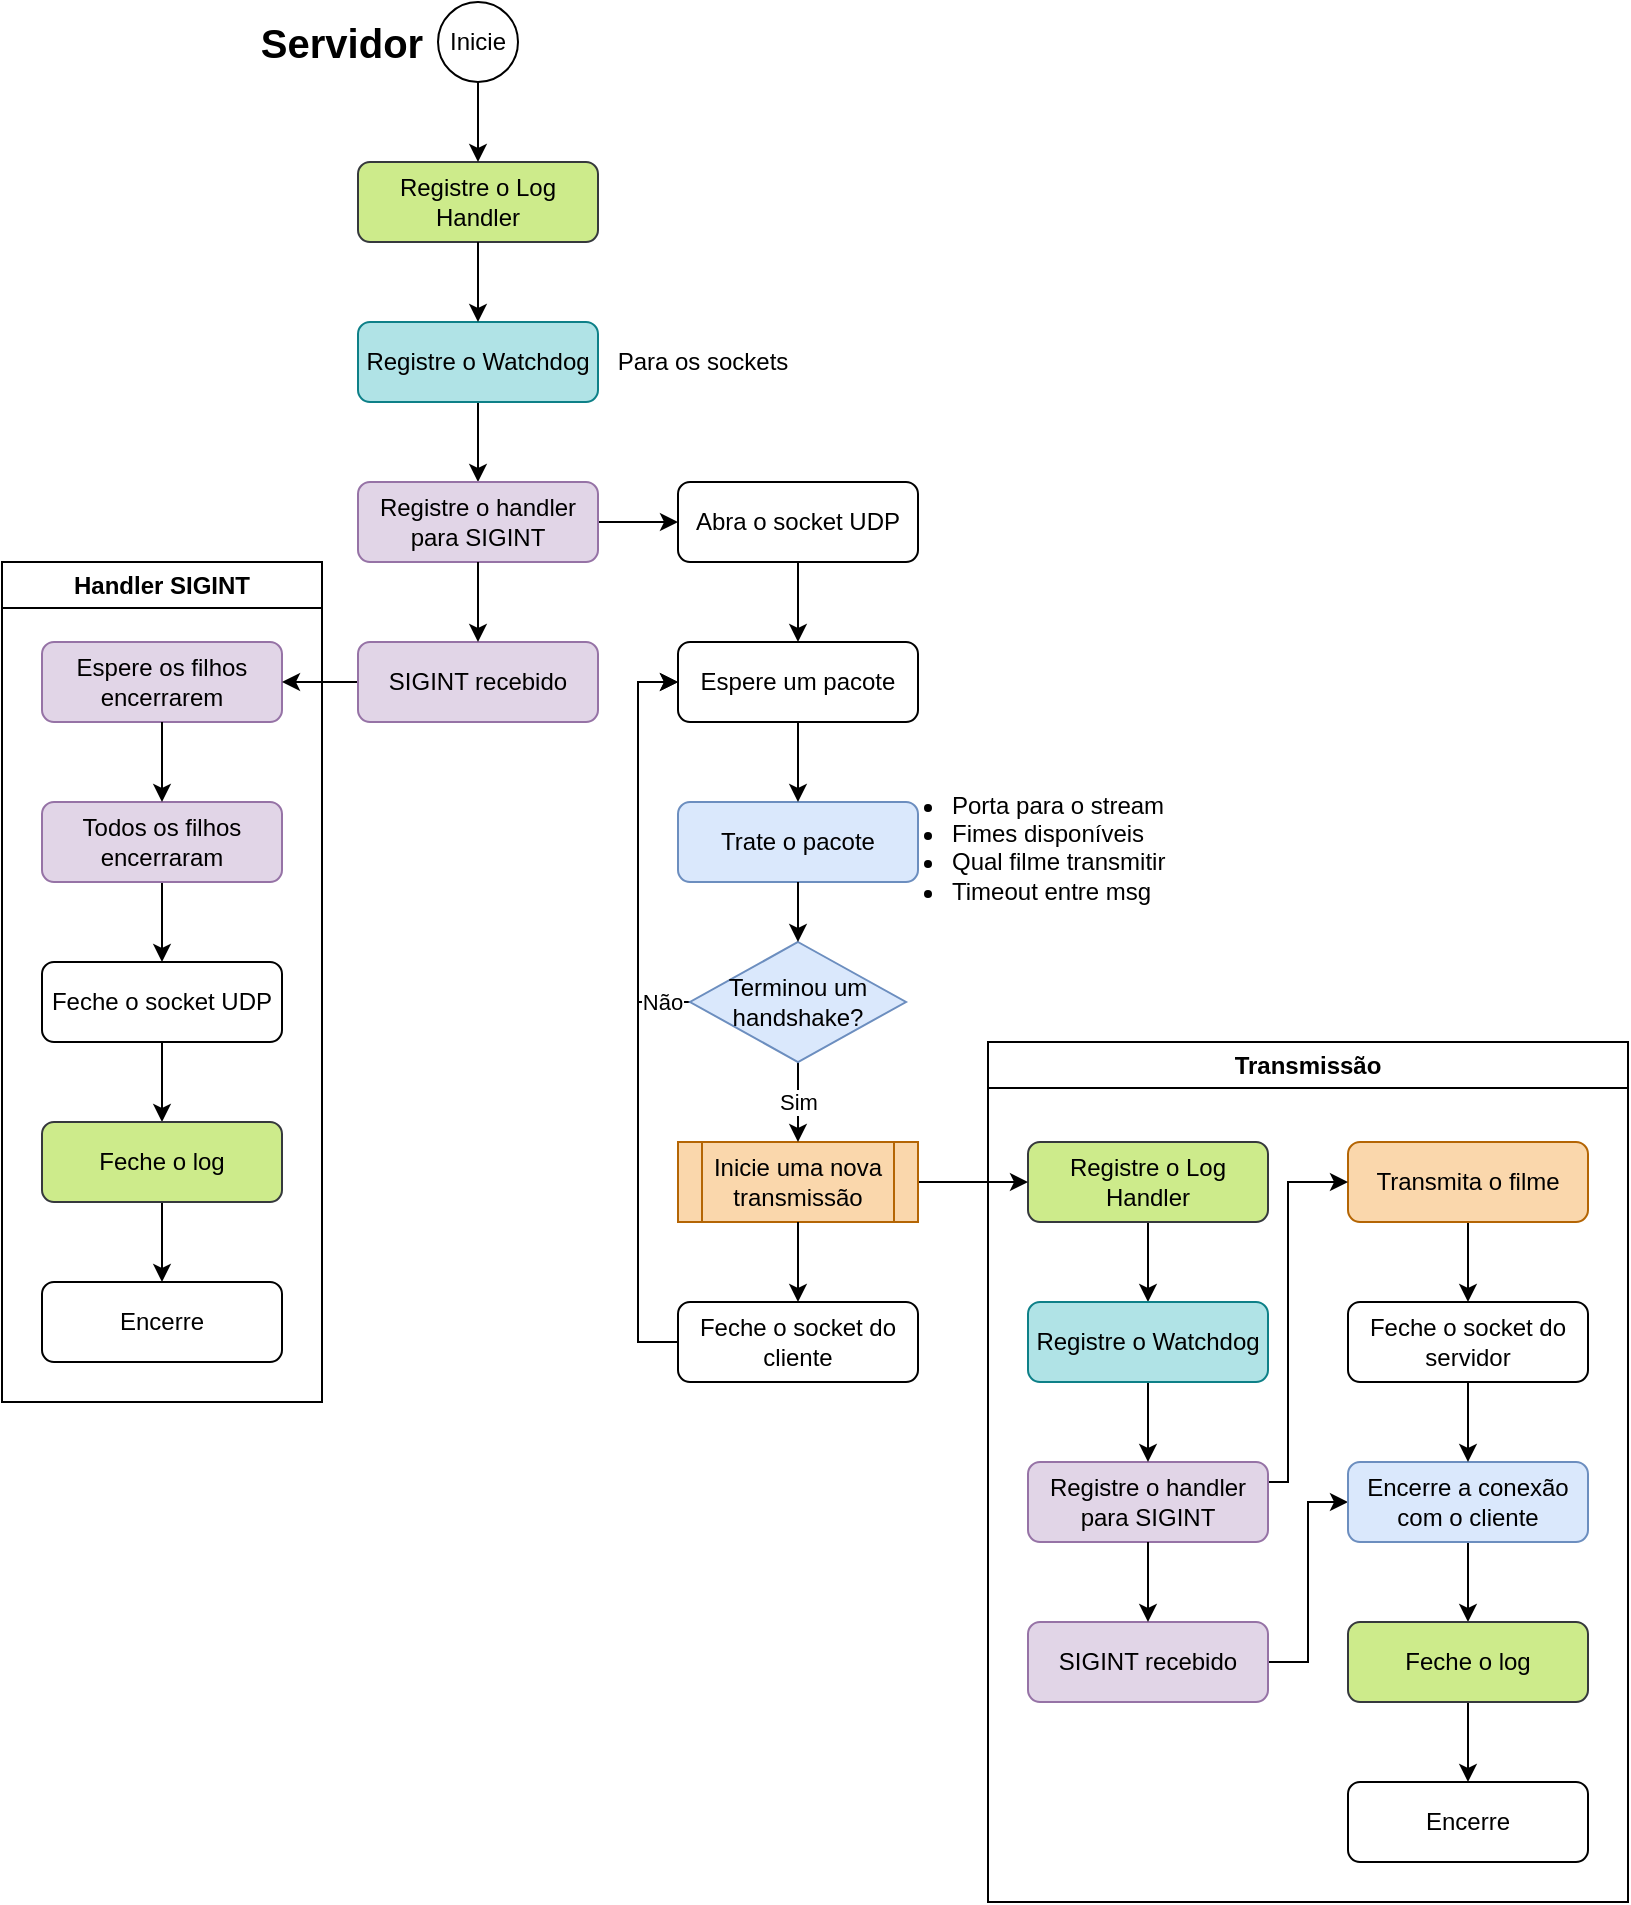 <mxfile version="22.0.4" type="github" pages="6">
  <diagram name="Servidor" id="ynFxNo4VnXaIg0oJXaSw">
    <mxGraphModel dx="940" dy="525" grid="1" gridSize="10" guides="1" tooltips="1" connect="1" arrows="1" fold="1" page="1" pageScale="1" pageWidth="850" pageHeight="1100" math="0" shadow="0">
      <root>
        <mxCell id="0" />
        <mxCell id="1" parent="0" />
        <mxCell id="qft5Hnbvip94xZei00_H-5" value="" style="edgeStyle=orthogonalEdgeStyle;rounded=0;orthogonalLoop=1;jettySize=auto;html=1;" edge="1" parent="1" source="qft5Hnbvip94xZei00_H-2" target="COrj-0BqQYtJM2jaXJOM-63">
          <mxGeometry relative="1" as="geometry" />
        </mxCell>
        <mxCell id="COrj-0BqQYtJM2jaXJOM-3" value="&lt;b&gt;&lt;font style=&quot;font-size: 20px;&quot;&gt;Servidor&lt;/font&gt;&lt;/b&gt;" style="text;html=1;strokeColor=none;fillColor=none;align=center;verticalAlign=middle;whiteSpace=wrap;rounded=0;" vertex="1" parent="1">
          <mxGeometry x="170" y="45" width="60" height="30" as="geometry" />
        </mxCell>
        <mxCell id="COrj-0BqQYtJM2jaXJOM-72" value="Inicie" style="ellipse;whiteSpace=wrap;html=1;" vertex="1" parent="1">
          <mxGeometry x="248" y="40" width="40" height="40" as="geometry" />
        </mxCell>
        <mxCell id="COrj-0BqQYtJM2jaXJOM-187" value="Registre o Log Handler" style="rounded=1;whiteSpace=wrap;html=1;fillColor=#cdeb8b;strokeColor=#36393d;" vertex="1" parent="1">
          <mxGeometry x="208" y="120" width="120" height="40" as="geometry" />
        </mxCell>
        <mxCell id="COrj-0BqQYtJM2jaXJOM-189" value="" style="edgeStyle=orthogonalEdgeStyle;rounded=0;orthogonalLoop=1;jettySize=auto;html=1;" edge="1" parent="1" source="COrj-0BqQYtJM2jaXJOM-72" target="COrj-0BqQYtJM2jaXJOM-187">
          <mxGeometry relative="1" as="geometry" />
        </mxCell>
        <mxCell id="qft5Hnbvip94xZei00_H-2" value="Registre o Watchdog" style="rounded=1;whiteSpace=wrap;html=1;fillColor=#b0e3e6;strokeColor=#0e8088;" vertex="1" parent="1">
          <mxGeometry x="208" y="200" width="120" height="40" as="geometry" />
        </mxCell>
        <mxCell id="qft5Hnbvip94xZei00_H-3" value="" style="edgeStyle=orthogonalEdgeStyle;rounded=0;orthogonalLoop=1;jettySize=auto;html=1;" edge="1" parent="1" source="COrj-0BqQYtJM2jaXJOM-187" target="qft5Hnbvip94xZei00_H-2">
          <mxGeometry relative="1" as="geometry" />
        </mxCell>
        <mxCell id="qft5Hnbvip94xZei00_H-4" value="Para os sockets" style="text;html=1;strokeColor=none;fillColor=none;align=center;verticalAlign=middle;whiteSpace=wrap;rounded=0;" vertex="1" parent="1">
          <mxGeometry x="328" y="205" width="105" height="30" as="geometry" />
        </mxCell>
        <mxCell id="COrj-0BqQYtJM2jaXJOM-262" value="Transmissão" style="swimlane;whiteSpace=wrap;html=1;" vertex="1" parent="1">
          <mxGeometry x="523" y="560" width="320" height="430" as="geometry" />
        </mxCell>
        <mxCell id="3zjMSeszQZtajCH8VEYc-3" style="edgeStyle=orthogonalEdgeStyle;rounded=0;orthogonalLoop=1;jettySize=auto;html=1;exitX=0.5;exitY=1;exitDx=0;exitDy=0;entryX=0.5;entryY=0;entryDx=0;entryDy=0;" edge="1" parent="COrj-0BqQYtJM2jaXJOM-262" source="COrj-0BqQYtJM2jaXJOM-240" target="3zjMSeszQZtajCH8VEYc-2">
          <mxGeometry relative="1" as="geometry" />
        </mxCell>
        <mxCell id="COrj-0BqQYtJM2jaXJOM-240" value="Transmita o filme" style="rounded=1;whiteSpace=wrap;html=1;fillColor=#fad7ac;strokeColor=#b46504;" vertex="1" parent="COrj-0BqQYtJM2jaXJOM-262">
          <mxGeometry x="180" y="50" width="120" height="40" as="geometry" />
        </mxCell>
        <mxCell id="COrj-0BqQYtJM2jaXJOM-279" style="edgeStyle=orthogonalEdgeStyle;rounded=0;orthogonalLoop=1;jettySize=auto;html=1;exitX=1;exitY=0.25;exitDx=0;exitDy=0;entryX=0;entryY=0.5;entryDx=0;entryDy=0;" edge="1" parent="COrj-0BqQYtJM2jaXJOM-262" source="COrj-0BqQYtJM2jaXJOM-242" target="COrj-0BqQYtJM2jaXJOM-240">
          <mxGeometry relative="1" as="geometry">
            <Array as="points">
              <mxPoint x="150" y="220" />
              <mxPoint x="150" y="70" />
            </Array>
          </mxGeometry>
        </mxCell>
        <mxCell id="COrj-0BqQYtJM2jaXJOM-242" value="Registre o handler para SIGINT" style="rounded=1;whiteSpace=wrap;html=1;fillColor=#e1d5e7;strokeColor=#9673a6;" vertex="1" parent="COrj-0BqQYtJM2jaXJOM-262">
          <mxGeometry x="20" y="210" width="120" height="40" as="geometry" />
        </mxCell>
        <mxCell id="3zjMSeszQZtajCH8VEYc-1" style="edgeStyle=orthogonalEdgeStyle;rounded=0;orthogonalLoop=1;jettySize=auto;html=1;exitX=1;exitY=0.5;exitDx=0;exitDy=0;entryX=0;entryY=0.5;entryDx=0;entryDy=0;" edge="1" parent="COrj-0BqQYtJM2jaXJOM-262" source="COrj-0BqQYtJM2jaXJOM-243" target="COrj-0BqQYtJM2jaXJOM-245">
          <mxGeometry relative="1" as="geometry" />
        </mxCell>
        <mxCell id="COrj-0BqQYtJM2jaXJOM-243" value="SIGINT recebido" style="rounded=1;whiteSpace=wrap;html=1;fillColor=#e1d5e7;strokeColor=#9673a6;" vertex="1" parent="COrj-0BqQYtJM2jaXJOM-262">
          <mxGeometry x="20" y="290" width="120" height="40" as="geometry" />
        </mxCell>
        <mxCell id="COrj-0BqQYtJM2jaXJOM-251" style="edgeStyle=orthogonalEdgeStyle;rounded=0;orthogonalLoop=1;jettySize=auto;html=1;exitX=0.5;exitY=1;exitDx=0;exitDy=0;entryX=0.5;entryY=0;entryDx=0;entryDy=0;" edge="1" parent="COrj-0BqQYtJM2jaXJOM-262" source="COrj-0BqQYtJM2jaXJOM-242" target="COrj-0BqQYtJM2jaXJOM-243">
          <mxGeometry relative="1" as="geometry" />
        </mxCell>
        <mxCell id="COrj-0BqQYtJM2jaXJOM-285" value="" style="edgeStyle=orthogonalEdgeStyle;rounded=0;orthogonalLoop=1;jettySize=auto;html=1;" edge="1" parent="COrj-0BqQYtJM2jaXJOM-262" source="COrj-0BqQYtJM2jaXJOM-244" target="COrj-0BqQYtJM2jaXJOM-284">
          <mxGeometry relative="1" as="geometry" />
        </mxCell>
        <mxCell id="COrj-0BqQYtJM2jaXJOM-244" value="Registre o Log Handler" style="rounded=1;whiteSpace=wrap;html=1;fillColor=#cdeb8b;strokeColor=#36393d;" vertex="1" parent="COrj-0BqQYtJM2jaXJOM-262">
          <mxGeometry x="20" y="50" width="120" height="40" as="geometry" />
        </mxCell>
        <mxCell id="QnFt5wkK03XHZ4fNnrQW-6" value="" style="edgeStyle=orthogonalEdgeStyle;rounded=0;orthogonalLoop=1;jettySize=auto;html=1;" edge="1" parent="COrj-0BqQYtJM2jaXJOM-262" source="COrj-0BqQYtJM2jaXJOM-245" target="QnFt5wkK03XHZ4fNnrQW-5">
          <mxGeometry relative="1" as="geometry" />
        </mxCell>
        <mxCell id="COrj-0BqQYtJM2jaXJOM-245" value="Encerre a conexão com o cliente" style="rounded=1;whiteSpace=wrap;html=1;fillColor=#dae8fc;strokeColor=#6c8ebf;" vertex="1" parent="COrj-0BqQYtJM2jaXJOM-262">
          <mxGeometry x="180" y="210" width="120" height="40" as="geometry" />
        </mxCell>
        <mxCell id="COrj-0BqQYtJM2jaXJOM-241" value="Encerre" style="rounded=1;whiteSpace=wrap;html=1;" vertex="1" parent="COrj-0BqQYtJM2jaXJOM-262">
          <mxGeometry x="180" y="370" width="120" height="40" as="geometry" />
        </mxCell>
        <mxCell id="COrj-0BqQYtJM2jaXJOM-287" style="edgeStyle=orthogonalEdgeStyle;rounded=0;orthogonalLoop=1;jettySize=auto;html=1;exitX=0.5;exitY=1;exitDx=0;exitDy=0;entryX=0.5;entryY=0;entryDx=0;entryDy=0;" edge="1" parent="COrj-0BqQYtJM2jaXJOM-262" source="COrj-0BqQYtJM2jaXJOM-284" target="COrj-0BqQYtJM2jaXJOM-242">
          <mxGeometry relative="1" as="geometry" />
        </mxCell>
        <mxCell id="COrj-0BqQYtJM2jaXJOM-284" value="Registre o Watchdog" style="rounded=1;whiteSpace=wrap;html=1;fillColor=#b0e3e6;strokeColor=#0e8088;" vertex="1" parent="COrj-0BqQYtJM2jaXJOM-262">
          <mxGeometry x="20" y="130" width="120" height="40" as="geometry" />
        </mxCell>
        <mxCell id="3zjMSeszQZtajCH8VEYc-4" style="edgeStyle=orthogonalEdgeStyle;rounded=0;orthogonalLoop=1;jettySize=auto;html=1;exitX=0.5;exitY=1;exitDx=0;exitDy=0;entryX=0.5;entryY=0;entryDx=0;entryDy=0;" edge="1" parent="COrj-0BqQYtJM2jaXJOM-262" source="3zjMSeszQZtajCH8VEYc-2" target="COrj-0BqQYtJM2jaXJOM-245">
          <mxGeometry relative="1" as="geometry" />
        </mxCell>
        <mxCell id="3zjMSeszQZtajCH8VEYc-2" value="Feche o socket do servidor" style="rounded=1;whiteSpace=wrap;html=1;" vertex="1" parent="COrj-0BqQYtJM2jaXJOM-262">
          <mxGeometry x="180" y="130" width="120" height="40" as="geometry" />
        </mxCell>
        <mxCell id="QnFt5wkK03XHZ4fNnrQW-7" value="" style="edgeStyle=orthogonalEdgeStyle;rounded=0;orthogonalLoop=1;jettySize=auto;html=1;" edge="1" parent="COrj-0BqQYtJM2jaXJOM-262" source="QnFt5wkK03XHZ4fNnrQW-5" target="COrj-0BqQYtJM2jaXJOM-241">
          <mxGeometry relative="1" as="geometry" />
        </mxCell>
        <mxCell id="QnFt5wkK03XHZ4fNnrQW-5" value="Feche o log" style="rounded=1;whiteSpace=wrap;html=1;fillColor=#cdeb8b;strokeColor=#36393d;" vertex="1" parent="COrj-0BqQYtJM2jaXJOM-262">
          <mxGeometry x="180" y="290" width="120" height="40" as="geometry" />
        </mxCell>
        <mxCell id="COrj-0BqQYtJM2jaXJOM-4" value="Abra o socket UDP" style="rounded=1;whiteSpace=wrap;html=1;" vertex="1" parent="1">
          <mxGeometry x="368" y="280" width="120" height="40" as="geometry" />
        </mxCell>
        <mxCell id="COrj-0BqQYtJM2jaXJOM-7" value="Espere um pacote" style="rounded=1;whiteSpace=wrap;html=1;" vertex="1" parent="1">
          <mxGeometry x="368" y="360" width="120" height="40" as="geometry" />
        </mxCell>
        <mxCell id="COrj-0BqQYtJM2jaXJOM-67" style="edgeStyle=orthogonalEdgeStyle;rounded=0;orthogonalLoop=1;jettySize=auto;html=1;exitX=0.5;exitY=1;exitDx=0;exitDy=0;" edge="1" parent="1" source="COrj-0BqQYtJM2jaXJOM-4" target="COrj-0BqQYtJM2jaXJOM-7">
          <mxGeometry relative="1" as="geometry" />
        </mxCell>
        <mxCell id="COrj-0BqQYtJM2jaXJOM-24" value="Trate o pacote" style="rounded=1;whiteSpace=wrap;html=1;fillColor=#dae8fc;strokeColor=#6c8ebf;" vertex="1" parent="1">
          <mxGeometry x="368" y="440" width="120" height="40" as="geometry" />
        </mxCell>
        <mxCell id="COrj-0BqQYtJM2jaXJOM-76" value="" style="edgeStyle=orthogonalEdgeStyle;rounded=0;orthogonalLoop=1;jettySize=auto;html=1;" edge="1" parent="1" source="COrj-0BqQYtJM2jaXJOM-7" target="COrj-0BqQYtJM2jaXJOM-24">
          <mxGeometry relative="1" as="geometry" />
        </mxCell>
        <mxCell id="COrj-0BqQYtJM2jaXJOM-146" value="" style="edgeStyle=orthogonalEdgeStyle;rounded=0;orthogonalLoop=1;jettySize=auto;html=1;" edge="1" parent="1" source="COrj-0BqQYtJM2jaXJOM-63" target="COrj-0BqQYtJM2jaXJOM-4">
          <mxGeometry relative="1" as="geometry" />
        </mxCell>
        <mxCell id="COrj-0BqQYtJM2jaXJOM-63" value="Registre o handler para SIGINT" style="rounded=1;whiteSpace=wrap;html=1;fillColor=#e1d5e7;strokeColor=#9673a6;" vertex="1" parent="1">
          <mxGeometry x="208" y="280" width="120" height="40" as="geometry" />
        </mxCell>
        <mxCell id="J2QjuuRLrta_Hf156Bu2-13" style="edgeStyle=orthogonalEdgeStyle;rounded=0;orthogonalLoop=1;jettySize=auto;html=1;exitX=1;exitY=0.5;exitDx=0;exitDy=0;" edge="1" parent="1" source="COrj-0BqQYtJM2jaXJOM-144" target="COrj-0BqQYtJM2jaXJOM-244">
          <mxGeometry relative="1" as="geometry" />
        </mxCell>
        <mxCell id="COrj-0BqQYtJM2jaXJOM-144" value="Inicie uma nova transmissão" style="shape=process;whiteSpace=wrap;html=1;backgroundOutline=1;fillColor=#fad7ac;strokeColor=#b46504;" vertex="1" parent="1">
          <mxGeometry x="368" y="610" width="120" height="40" as="geometry" />
        </mxCell>
        <mxCell id="COrj-0BqQYtJM2jaXJOM-194" value="Handler SIGINT" style="swimlane;whiteSpace=wrap;html=1;startSize=23;" vertex="1" parent="1">
          <mxGeometry x="30" y="320" width="160" height="420" as="geometry" />
        </mxCell>
        <mxCell id="COrj-0BqQYtJM2jaXJOM-60" value="Encerre" style="rounded=1;whiteSpace=wrap;html=1;" vertex="1" parent="COrj-0BqQYtJM2jaXJOM-194">
          <mxGeometry x="20" y="360" width="120" height="40" as="geometry" />
        </mxCell>
        <mxCell id="QnFt5wkK03XHZ4fNnrQW-2" value="" style="edgeStyle=orthogonalEdgeStyle;rounded=0;orthogonalLoop=1;jettySize=auto;html=1;" edge="1" parent="COrj-0BqQYtJM2jaXJOM-194" source="COrj-0BqQYtJM2jaXJOM-79" target="QnFt5wkK03XHZ4fNnrQW-1">
          <mxGeometry relative="1" as="geometry" />
        </mxCell>
        <mxCell id="COrj-0BqQYtJM2jaXJOM-79" value="Feche o socket UDP" style="rounded=1;whiteSpace=wrap;html=1;" vertex="1" parent="COrj-0BqQYtJM2jaXJOM-194">
          <mxGeometry x="20" y="200" width="120" height="40" as="geometry" />
        </mxCell>
        <mxCell id="COrj-0BqQYtJM2jaXJOM-113" value="Espere os filhos encerrarem" style="rounded=1;whiteSpace=wrap;html=1;fillColor=#e1d5e7;strokeColor=#9673a6;" vertex="1" parent="COrj-0BqQYtJM2jaXJOM-194">
          <mxGeometry x="20" y="40" width="120" height="40" as="geometry" />
        </mxCell>
        <mxCell id="COrj-0BqQYtJM2jaXJOM-127" value="" style="edgeStyle=orthogonalEdgeStyle;rounded=0;orthogonalLoop=1;jettySize=auto;html=1;" edge="1" parent="COrj-0BqQYtJM2jaXJOM-194" source="COrj-0BqQYtJM2jaXJOM-125" target="COrj-0BqQYtJM2jaXJOM-79">
          <mxGeometry relative="1" as="geometry" />
        </mxCell>
        <mxCell id="COrj-0BqQYtJM2jaXJOM-125" value="Todos os filhos encerraram" style="rounded=1;whiteSpace=wrap;html=1;fillColor=#e1d5e7;strokeColor=#9673a6;" vertex="1" parent="COrj-0BqQYtJM2jaXJOM-194">
          <mxGeometry x="20" y="120" width="120" height="40" as="geometry" />
        </mxCell>
        <mxCell id="COrj-0BqQYtJM2jaXJOM-126" value="" style="edgeStyle=orthogonalEdgeStyle;rounded=0;orthogonalLoop=1;jettySize=auto;html=1;" edge="1" parent="COrj-0BqQYtJM2jaXJOM-194" source="COrj-0BqQYtJM2jaXJOM-113" target="COrj-0BqQYtJM2jaXJOM-125">
          <mxGeometry relative="1" as="geometry" />
        </mxCell>
        <mxCell id="QnFt5wkK03XHZ4fNnrQW-3" value="" style="edgeStyle=orthogonalEdgeStyle;rounded=0;orthogonalLoop=1;jettySize=auto;html=1;" edge="1" parent="COrj-0BqQYtJM2jaXJOM-194" source="QnFt5wkK03XHZ4fNnrQW-1" target="COrj-0BqQYtJM2jaXJOM-60">
          <mxGeometry relative="1" as="geometry" />
        </mxCell>
        <mxCell id="QnFt5wkK03XHZ4fNnrQW-1" value="Feche o log" style="rounded=1;whiteSpace=wrap;html=1;fillColor=#cdeb8b;strokeColor=#36393d;" vertex="1" parent="COrj-0BqQYtJM2jaXJOM-194">
          <mxGeometry x="20" y="280" width="120" height="40" as="geometry" />
        </mxCell>
        <mxCell id="qft5Hnbvip94xZei00_H-7" value="" style="edgeStyle=orthogonalEdgeStyle;rounded=0;orthogonalLoop=1;jettySize=auto;html=1;" edge="1" parent="1" source="COrj-0BqQYtJM2jaXJOM-64" target="COrj-0BqQYtJM2jaXJOM-113">
          <mxGeometry relative="1" as="geometry" />
        </mxCell>
        <mxCell id="COrj-0BqQYtJM2jaXJOM-64" value="SIGINT recebido" style="rounded=1;whiteSpace=wrap;html=1;fillColor=#e1d5e7;strokeColor=#9673a6;" vertex="1" parent="1">
          <mxGeometry x="208" y="360" width="120" height="40" as="geometry" />
        </mxCell>
        <mxCell id="COrj-0BqQYtJM2jaXJOM-197" value="" style="edgeStyle=orthogonalEdgeStyle;rounded=0;orthogonalLoop=1;jettySize=auto;html=1;" edge="1" parent="1" source="COrj-0BqQYtJM2jaXJOM-63" target="COrj-0BqQYtJM2jaXJOM-64">
          <mxGeometry relative="1" as="geometry" />
        </mxCell>
        <mxCell id="COrj-0BqQYtJM2jaXJOM-221" value="&lt;ul&gt;&lt;li&gt;Porta para o stream&lt;/li&gt;&lt;li&gt;Fimes disponíveis&lt;/li&gt;&lt;li&gt;Qual filme transmitir&lt;/li&gt;&lt;li&gt;Timeout entre msg&lt;br&gt;&lt;/li&gt;&lt;/ul&gt;" style="text;html=1;whiteSpace=wrap;verticalAlign=middle;overflow=hidden;" vertex="1" parent="1">
          <mxGeometry x="463" y="420" width="160" height="80" as="geometry" />
        </mxCell>
        <mxCell id="J2QjuuRLrta_Hf156Bu2-11" style="edgeStyle=orthogonalEdgeStyle;rounded=0;orthogonalLoop=1;jettySize=auto;html=1;exitX=0;exitY=0.5;exitDx=0;exitDy=0;entryX=0;entryY=0.5;entryDx=0;entryDy=0;" edge="1" parent="1" source="J2QjuuRLrta_Hf156Bu2-1" target="COrj-0BqQYtJM2jaXJOM-7">
          <mxGeometry relative="1" as="geometry" />
        </mxCell>
        <mxCell id="J2QjuuRLrta_Hf156Bu2-1" value="Feche o socket do cliente" style="rounded=1;whiteSpace=wrap;html=1;" vertex="1" parent="1">
          <mxGeometry x="368" y="690" width="120" height="40" as="geometry" />
        </mxCell>
        <mxCell id="J2QjuuRLrta_Hf156Bu2-2" value="" style="edgeStyle=orthogonalEdgeStyle;rounded=0;orthogonalLoop=1;jettySize=auto;html=1;" edge="1" parent="1" source="COrj-0BqQYtJM2jaXJOM-144" target="J2QjuuRLrta_Hf156Bu2-1">
          <mxGeometry relative="1" as="geometry" />
        </mxCell>
        <mxCell id="J2QjuuRLrta_Hf156Bu2-9" value="Sim" style="edgeStyle=orthogonalEdgeStyle;rounded=0;orthogonalLoop=1;jettySize=auto;html=1;exitX=0.5;exitY=1;exitDx=0;exitDy=0;entryX=0.5;entryY=0;entryDx=0;entryDy=0;" edge="1" parent="1" source="J2QjuuRLrta_Hf156Bu2-6" target="COrj-0BqQYtJM2jaXJOM-144">
          <mxGeometry relative="1" as="geometry">
            <mxPoint as="offset" />
          </mxGeometry>
        </mxCell>
        <mxCell id="J2QjuuRLrta_Hf156Bu2-10" value="Não" style="edgeStyle=orthogonalEdgeStyle;rounded=0;orthogonalLoop=1;jettySize=auto;html=1;exitX=0;exitY=0.5;exitDx=0;exitDy=0;entryX=0;entryY=0.5;entryDx=0;entryDy=0;" edge="1" parent="1" source="J2QjuuRLrta_Hf156Bu2-6" target="COrj-0BqQYtJM2jaXJOM-7">
          <mxGeometry x="-0.864" relative="1" as="geometry">
            <mxPoint as="offset" />
          </mxGeometry>
        </mxCell>
        <mxCell id="J2QjuuRLrta_Hf156Bu2-6" value="Terminou um handshake?" style="rhombus;whiteSpace=wrap;html=1;fillColor=#dae8fc;strokeColor=#6c8ebf;" vertex="1" parent="1">
          <mxGeometry x="374" y="510" width="108" height="60" as="geometry" />
        </mxCell>
        <mxCell id="J2QjuuRLrta_Hf156Bu2-7" value="" style="edgeStyle=orthogonalEdgeStyle;rounded=0;orthogonalLoop=1;jettySize=auto;html=1;" edge="1" parent="1" source="COrj-0BqQYtJM2jaXJOM-24" target="J2QjuuRLrta_Hf156Bu2-6">
          <mxGeometry relative="1" as="geometry" />
        </mxCell>
      </root>
    </mxGraphModel>
  </diagram>
  <diagram id="cRhqbxnuGs25eqWRTptj" name="Cliente">
    <mxGraphModel dx="1367" dy="764" grid="1" gridSize="10" guides="1" tooltips="1" connect="1" arrows="1" fold="1" page="1" pageScale="1" pageWidth="850" pageHeight="1100" math="0" shadow="0">
      <root>
        <mxCell id="0" />
        <mxCell id="1" parent="0" />
        <mxCell id="Ms9sXYZkO5R6gPoVdBhs-1" value="" style="group" vertex="1" connectable="0" parent="1">
          <mxGeometry x="195" y="40" width="460" height="750" as="geometry" />
        </mxCell>
        <mxCell id="Ms9sXYZkO5R6gPoVdBhs-2" value="&lt;ul&gt;&lt;li&gt;Porta para o stream&lt;/li&gt;&lt;li&gt;Fimes disponíveis&lt;/li&gt;&lt;li&gt;Qual filme transmitir&lt;/li&gt;&lt;li&gt;Timeout entre msg&lt;br&gt;&lt;/li&gt;&lt;/ul&gt;" style="text;strokeColor=none;fillColor=none;html=1;whiteSpace=wrap;verticalAlign=middle;overflow=hidden;" vertex="1" parent="Ms9sXYZkO5R6gPoVdBhs-1">
          <mxGeometry x="300" y="380" width="160" height="80" as="geometry" />
        </mxCell>
        <mxCell id="Ms9sXYZkO5R6gPoVdBhs-3" value="&lt;b&gt;&lt;font style=&quot;font-size: 20px;&quot;&gt;Cliente&lt;/font&gt;&lt;/b&gt;" style="text;html=1;strokeColor=none;fillColor=none;align=center;verticalAlign=middle;whiteSpace=wrap;rounded=0;" vertex="1" parent="Ms9sXYZkO5R6gPoVdBhs-1">
          <mxGeometry x="155" y="5" width="60" height="30" as="geometry" />
        </mxCell>
        <mxCell id="Ms9sXYZkO5R6gPoVdBhs-4" value="Abra o socket UDP" style="rounded=1;whiteSpace=wrap;html=1;" vertex="1" parent="Ms9sXYZkO5R6gPoVdBhs-1">
          <mxGeometry x="197.5" y="320" width="120" height="40" as="geometry" />
        </mxCell>
        <mxCell id="Ms9sXYZkO5R6gPoVdBhs-5" value="Realize o handshake" style="rounded=1;whiteSpace=wrap;html=1;fillColor=#dae8fc;strokeColor=#6c8ebf;" vertex="1" parent="Ms9sXYZkO5R6gPoVdBhs-1">
          <mxGeometry x="197.5" y="400" width="120" height="40" as="geometry" />
        </mxCell>
        <mxCell id="Ms9sXYZkO5R6gPoVdBhs-6" value="" style="edgeStyle=orthogonalEdgeStyle;rounded=0;orthogonalLoop=1;jettySize=auto;html=1;" edge="1" parent="Ms9sXYZkO5R6gPoVdBhs-1" source="Ms9sXYZkO5R6gPoVdBhs-4" target="Ms9sXYZkO5R6gPoVdBhs-5">
          <mxGeometry relative="1" as="geometry" />
        </mxCell>
        <mxCell id="Ms9sXYZkO5R6gPoVdBhs-7" value="Assista ao filme" style="rounded=1;whiteSpace=wrap;html=1;fillColor=#fad7ac;strokeColor=#b46504;" vertex="1" parent="Ms9sXYZkO5R6gPoVdBhs-1">
          <mxGeometry x="197.5" y="480" width="120" height="40" as="geometry" />
        </mxCell>
        <mxCell id="Ms9sXYZkO5R6gPoVdBhs-8" value="" style="edgeStyle=orthogonalEdgeStyle;rounded=0;orthogonalLoop=1;jettySize=auto;html=1;" edge="1" parent="Ms9sXYZkO5R6gPoVdBhs-1" source="Ms9sXYZkO5R6gPoVdBhs-5" target="Ms9sXYZkO5R6gPoVdBhs-7">
          <mxGeometry relative="1" as="geometry" />
        </mxCell>
        <mxCell id="Ms9sXYZkO5R6gPoVdBhs-9" value="" style="edgeStyle=orthogonalEdgeStyle;rounded=0;orthogonalLoop=1;jettySize=auto;html=1;" edge="1" parent="Ms9sXYZkO5R6gPoVdBhs-1" source="Ms9sXYZkO5R6gPoVdBhs-10" target="Ms9sXYZkO5R6gPoVdBhs-4">
          <mxGeometry relative="1" as="geometry" />
        </mxCell>
        <mxCell id="Ms9sXYZkO5R6gPoVdBhs-10" value="Registre o handler para SIGINT" style="rounded=1;whiteSpace=wrap;html=1;fillColor=#e1d5e7;strokeColor=#9673a6;" vertex="1" parent="Ms9sXYZkO5R6gPoVdBhs-1">
          <mxGeometry x="197.5" y="240" width="120" height="40" as="geometry" />
        </mxCell>
        <mxCell id="Ms9sXYZkO5R6gPoVdBhs-11" value="Inicie" style="ellipse;whiteSpace=wrap;html=1;" vertex="1" parent="Ms9sXYZkO5R6gPoVdBhs-1">
          <mxGeometry x="235" width="45" height="40" as="geometry" />
        </mxCell>
        <mxCell id="Ms9sXYZkO5R6gPoVdBhs-12" value="" style="edgeStyle=orthogonalEdgeStyle;rounded=0;orthogonalLoop=1;jettySize=auto;html=1;" edge="1" parent="Ms9sXYZkO5R6gPoVdBhs-1" source="Ms9sXYZkO5R6gPoVdBhs-13" target="Ms9sXYZkO5R6gPoVdBhs-28">
          <mxGeometry relative="1" as="geometry" />
        </mxCell>
        <mxCell id="Ms9sXYZkO5R6gPoVdBhs-13" value="Registre o Log Handler" style="rounded=1;whiteSpace=wrap;html=1;fillColor=#cdeb8b;strokeColor=#36393d;" vertex="1" parent="Ms9sXYZkO5R6gPoVdBhs-1">
          <mxGeometry x="197.5" y="80" width="120" height="40" as="geometry" />
        </mxCell>
        <mxCell id="Ms9sXYZkO5R6gPoVdBhs-14" value="" style="edgeStyle=orthogonalEdgeStyle;rounded=0;orthogonalLoop=1;jettySize=auto;html=1;" edge="1" parent="Ms9sXYZkO5R6gPoVdBhs-1" source="Ms9sXYZkO5R6gPoVdBhs-11" target="Ms9sXYZkO5R6gPoVdBhs-13">
          <mxGeometry relative="1" as="geometry" />
        </mxCell>
        <mxCell id="Ms9sXYZkO5R6gPoVdBhs-15" value="Handler SIGINT" style="swimlane;whiteSpace=wrap;html=1;" vertex="1" parent="Ms9sXYZkO5R6gPoVdBhs-1">
          <mxGeometry y="200" width="160" height="500" as="geometry" />
        </mxCell>
        <mxCell id="Ms9sXYZkO5R6gPoVdBhs-16" value="SIGINT recebido" style="rounded=1;whiteSpace=wrap;html=1;fillColor=#e1d5e7;strokeColor=#9673a6;" vertex="1" parent="Ms9sXYZkO5R6gPoVdBhs-15">
          <mxGeometry x="20" y="40" width="120" height="40" as="geometry" />
        </mxCell>
        <mxCell id="Ms9sXYZkO5R6gPoVdBhs-17" value="Encerre" style="rounded=1;whiteSpace=wrap;html=1;" vertex="1" parent="Ms9sXYZkO5R6gPoVdBhs-15">
          <mxGeometry x="20" y="440" width="120" height="40" as="geometry" />
        </mxCell>
        <mxCell id="Ms9sXYZkO5R6gPoVdBhs-18" value="" style="edgeStyle=orthogonalEdgeStyle;rounded=0;orthogonalLoop=1;jettySize=auto;html=1;" edge="1" parent="Ms9sXYZkO5R6gPoVdBhs-15" source="Ms9sXYZkO5R6gPoVdBhs-19" target="Ms9sXYZkO5R6gPoVdBhs-24">
          <mxGeometry relative="1" as="geometry" />
        </mxCell>
        <mxCell id="Ms9sXYZkO5R6gPoVdBhs-19" value="Feche o socket UDP" style="rounded=1;whiteSpace=wrap;html=1;" vertex="1" parent="Ms9sXYZkO5R6gPoVdBhs-15">
          <mxGeometry x="20" y="200" width="120" height="40" as="geometry" />
        </mxCell>
        <mxCell id="Ms9sXYZkO5R6gPoVdBhs-20" style="edgeStyle=orthogonalEdgeStyle;rounded=0;orthogonalLoop=1;jettySize=auto;html=1;exitX=0.5;exitY=1;exitDx=0;exitDy=0;entryX=0.5;entryY=0;entryDx=0;entryDy=0;" edge="1" parent="Ms9sXYZkO5R6gPoVdBhs-15" source="Ms9sXYZkO5R6gPoVdBhs-21" target="Ms9sXYZkO5R6gPoVdBhs-19">
          <mxGeometry relative="1" as="geometry" />
        </mxCell>
        <mxCell id="Ms9sXYZkO5R6gPoVdBhs-21" value="Encerre a conexão com o servidor" style="rounded=1;whiteSpace=wrap;html=1;fillColor=#dae8fc;strokeColor=#6c8ebf;" vertex="1" parent="Ms9sXYZkO5R6gPoVdBhs-15">
          <mxGeometry x="20" y="120" width="120" height="40" as="geometry" />
        </mxCell>
        <mxCell id="Ms9sXYZkO5R6gPoVdBhs-22" style="edgeStyle=orthogonalEdgeStyle;rounded=0;orthogonalLoop=1;jettySize=auto;html=1;exitX=0.5;exitY=1;exitDx=0;exitDy=0;entryX=0.5;entryY=0;entryDx=0;entryDy=0;" edge="1" parent="Ms9sXYZkO5R6gPoVdBhs-15" source="Ms9sXYZkO5R6gPoVdBhs-16" target="Ms9sXYZkO5R6gPoVdBhs-21">
          <mxGeometry relative="1" as="geometry" />
        </mxCell>
        <mxCell id="PB09BEkqLFWnzObLPhrV-3" value="" style="edgeStyle=orthogonalEdgeStyle;rounded=0;orthogonalLoop=1;jettySize=auto;html=1;" edge="1" parent="Ms9sXYZkO5R6gPoVdBhs-15" source="Ms9sXYZkO5R6gPoVdBhs-24" target="PB09BEkqLFWnzObLPhrV-2">
          <mxGeometry relative="1" as="geometry" />
        </mxCell>
        <mxCell id="Ms9sXYZkO5R6gPoVdBhs-24" value="Gere as estatísticas" style="rounded=1;whiteSpace=wrap;html=1;fillColor=#cdeb8b;strokeColor=#36393d;" vertex="1" parent="Ms9sXYZkO5R6gPoVdBhs-15">
          <mxGeometry x="20" y="280" width="120" height="40" as="geometry" />
        </mxCell>
        <mxCell id="PB09BEkqLFWnzObLPhrV-4" value="" style="edgeStyle=orthogonalEdgeStyle;rounded=0;orthogonalLoop=1;jettySize=auto;html=1;" edge="1" parent="Ms9sXYZkO5R6gPoVdBhs-15" source="PB09BEkqLFWnzObLPhrV-2" target="Ms9sXYZkO5R6gPoVdBhs-17">
          <mxGeometry relative="1" as="geometry" />
        </mxCell>
        <mxCell id="PB09BEkqLFWnzObLPhrV-2" value="Feche o log" style="rounded=1;whiteSpace=wrap;html=1;fillColor=#cdeb8b;strokeColor=#36393d;" vertex="1" parent="Ms9sXYZkO5R6gPoVdBhs-15">
          <mxGeometry x="20" y="360" width="120" height="40" as="geometry" />
        </mxCell>
        <mxCell id="Ms9sXYZkO5R6gPoVdBhs-25" style="edgeStyle=orthogonalEdgeStyle;rounded=0;orthogonalLoop=1;jettySize=auto;html=1;exitX=0;exitY=0.5;exitDx=0;exitDy=0;" edge="1" parent="Ms9sXYZkO5R6gPoVdBhs-1" source="Ms9sXYZkO5R6gPoVdBhs-10" target="Ms9sXYZkO5R6gPoVdBhs-16">
          <mxGeometry relative="1" as="geometry" />
        </mxCell>
        <mxCell id="Ms9sXYZkO5R6gPoVdBhs-26" style="edgeStyle=orthogonalEdgeStyle;rounded=0;orthogonalLoop=1;jettySize=auto;html=1;exitX=0;exitY=0.5;exitDx=0;exitDy=0;entryX=1;entryY=0.5;entryDx=0;entryDy=0;" edge="1" parent="Ms9sXYZkO5R6gPoVdBhs-1" source="Ms9sXYZkO5R6gPoVdBhs-7" target="Ms9sXYZkO5R6gPoVdBhs-21">
          <mxGeometry relative="1" as="geometry">
            <Array as="points">
              <mxPoint x="180" y="500" />
              <mxPoint x="180" y="340" />
            </Array>
          </mxGeometry>
        </mxCell>
        <mxCell id="Ms9sXYZkO5R6gPoVdBhs-27" style="edgeStyle=orthogonalEdgeStyle;rounded=0;orthogonalLoop=1;jettySize=auto;html=1;exitX=0.5;exitY=1;exitDx=0;exitDy=0;entryX=0.5;entryY=0;entryDx=0;entryDy=0;" edge="1" parent="Ms9sXYZkO5R6gPoVdBhs-1" source="Ms9sXYZkO5R6gPoVdBhs-28" target="Ms9sXYZkO5R6gPoVdBhs-10">
          <mxGeometry relative="1" as="geometry" />
        </mxCell>
        <mxCell id="Ms9sXYZkO5R6gPoVdBhs-28" value="Registre o Watchdog" style="rounded=1;whiteSpace=wrap;html=1;fillColor=#b0e3e6;strokeColor=#0e8088;" vertex="1" parent="Ms9sXYZkO5R6gPoVdBhs-1">
          <mxGeometry x="197.5" y="160" width="120" height="40" as="geometry" />
        </mxCell>
      </root>
    </mxGraphModel>
  </diagram>
  <diagram id="T476w4dxHKIoyT4jfp-Q" name="Conexão">
    <mxGraphModel dx="752" dy="420" grid="1" gridSize="10" guides="1" tooltips="1" connect="1" arrows="1" fold="1" page="1" pageScale="1" pageWidth="850" pageHeight="1100" math="0" shadow="0">
      <root>
        <mxCell id="0" />
        <mxCell id="1" parent="0" />
      </root>
    </mxGraphModel>
  </diagram>
  <diagram id="hgwWhPFhMGh_aFd7M6R4" name="Transmissão">
    <mxGraphModel dx="752" dy="420" grid="1" gridSize="10" guides="1" tooltips="1" connect="1" arrows="1" fold="1" page="1" pageScale="1" pageWidth="850" pageHeight="1100" math="0" shadow="0">
      <root>
        <mxCell id="0" />
        <mxCell id="1" parent="0" />
      </root>
    </mxGraphModel>
  </diagram>
  <diagram id="oEFVGaxRNCSOq0fpEpuu" name="Watchdog">
    <mxGraphModel dx="752" dy="420" grid="1" gridSize="10" guides="1" tooltips="1" connect="1" arrows="1" fold="1" page="1" pageScale="1" pageWidth="850" pageHeight="1100" math="0" shadow="0">
      <root>
        <mxCell id="0" />
        <mxCell id="1" parent="0" />
        <mxCell id="nNY-6-hqQRQLKkR5IcSp-1" value="Para o PID e para o socket(handshake)" style="text;html=1;strokeColor=none;fillColor=none;align=center;verticalAlign=middle;whiteSpace=wrap;rounded=0;" vertex="1" parent="1">
          <mxGeometry x="360" y="210" width="60" height="30" as="geometry" />
        </mxCell>
      </root>
    </mxGraphModel>
  </diagram>
  <diagram id="rj1SsGpW82iGfi64MFSo" name="Log">
    <mxGraphModel dx="752" dy="420" grid="1" gridSize="10" guides="1" tooltips="1" connect="1" arrows="1" fold="1" page="1" pageScale="1" pageWidth="850" pageHeight="1100" math="0" shadow="0">
      <root>
        <mxCell id="0" />
        <mxCell id="1" parent="0" />
        <mxCell id="08bIjT_jDI1CdLGSf_Yg-1" value="Um arquivo por processo, colocar o timestamp" style="text;html=1;strokeColor=none;fillColor=none;align=center;verticalAlign=middle;whiteSpace=wrap;rounded=0;" vertex="1" parent="1">
          <mxGeometry x="350" y="170" width="60" height="30" as="geometry" />
        </mxCell>
      </root>
    </mxGraphModel>
  </diagram>
</mxfile>
